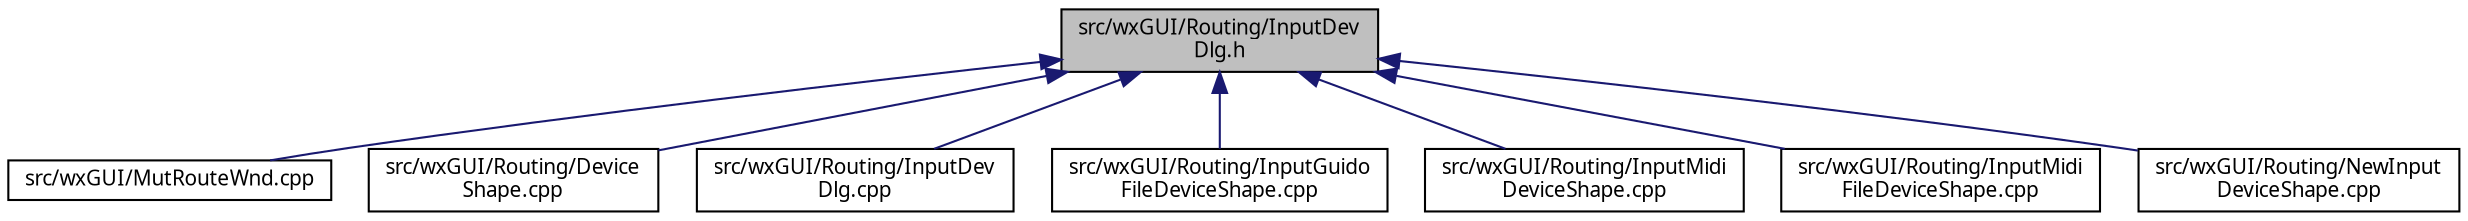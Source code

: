 digraph "src/wxGUI/Routing/InputDevDlg.h"
{
  edge [fontname="Sans",fontsize="10",labelfontname="Sans",labelfontsize="10"];
  node [fontname="Sans",fontsize="10",shape=record];
  Node60 [label="src/wxGUI/Routing/InputDev\lDlg.h",height=0.2,width=0.4,color="black", fillcolor="grey75", style="filled", fontcolor="black"];
  Node60 -> Node61 [dir="back",color="midnightblue",fontsize="10",style="solid",fontname="Sans"];
  Node61 [label="src/wxGUI/MutRouteWnd.cpp",height=0.2,width=0.4,color="black", fillcolor="white", style="filled",URL="$dc/def/MutRouteWnd_8cpp.html",tooltip="Routing window. "];
  Node60 -> Node62 [dir="back",color="midnightblue",fontsize="10",style="solid",fontname="Sans"];
  Node62 [label="src/wxGUI/Routing/Device\lShape.cpp",height=0.2,width=0.4,color="black", fillcolor="white", style="filled",URL="$d9/d94/DeviceShape_8cpp.html",tooltip="Device shape base class for route window. "];
  Node60 -> Node63 [dir="back",color="midnightblue",fontsize="10",style="solid",fontname="Sans"];
  Node63 [label="src/wxGUI/Routing/InputDev\lDlg.cpp",height=0.2,width=0.4,color="black", fillcolor="white", style="filled",URL="$d4/d8f/InputDevDlg_8cpp.html",tooltip="Input device dialog. "];
  Node60 -> Node64 [dir="back",color="midnightblue",fontsize="10",style="solid",fontname="Sans"];
  Node64 [label="src/wxGUI/Routing/InputGuido\lFileDeviceShape.cpp",height=0.2,width=0.4,color="black", fillcolor="white", style="filled",URL="$d8/da8/InputGuidoFileDeviceShape_8cpp.html",tooltip="Input device shape for reading GUIDO files in the route window. "];
  Node60 -> Node65 [dir="back",color="midnightblue",fontsize="10",style="solid",fontname="Sans"];
  Node65 [label="src/wxGUI/Routing/InputMidi\lDeviceShape.cpp",height=0.2,width=0.4,color="black", fillcolor="white", style="filled",URL="$d1/d14/InputMidiDeviceShape_8cpp.html",tooltip="MIDI input device shape for route window. "];
  Node60 -> Node66 [dir="back",color="midnightblue",fontsize="10",style="solid",fontname="Sans"];
  Node66 [label="src/wxGUI/Routing/InputMidi\lFileDeviceShape.cpp",height=0.2,width=0.4,color="black", fillcolor="white", style="filled",URL="$d3/de3/InputMidiFileDeviceShape_8cpp.html",tooltip="Midi fiele input device shape for route window. "];
  Node60 -> Node67 [dir="back",color="midnightblue",fontsize="10",style="solid",fontname="Sans"];
  Node67 [label="src/wxGUI/Routing/NewInput\lDeviceShape.cpp",height=0.2,width=0.4,color="black", fillcolor="white", style="filled",URL="$df/d62/NewInputDeviceShape_8cpp.html",tooltip="Devices Basisklassen. "];
}

